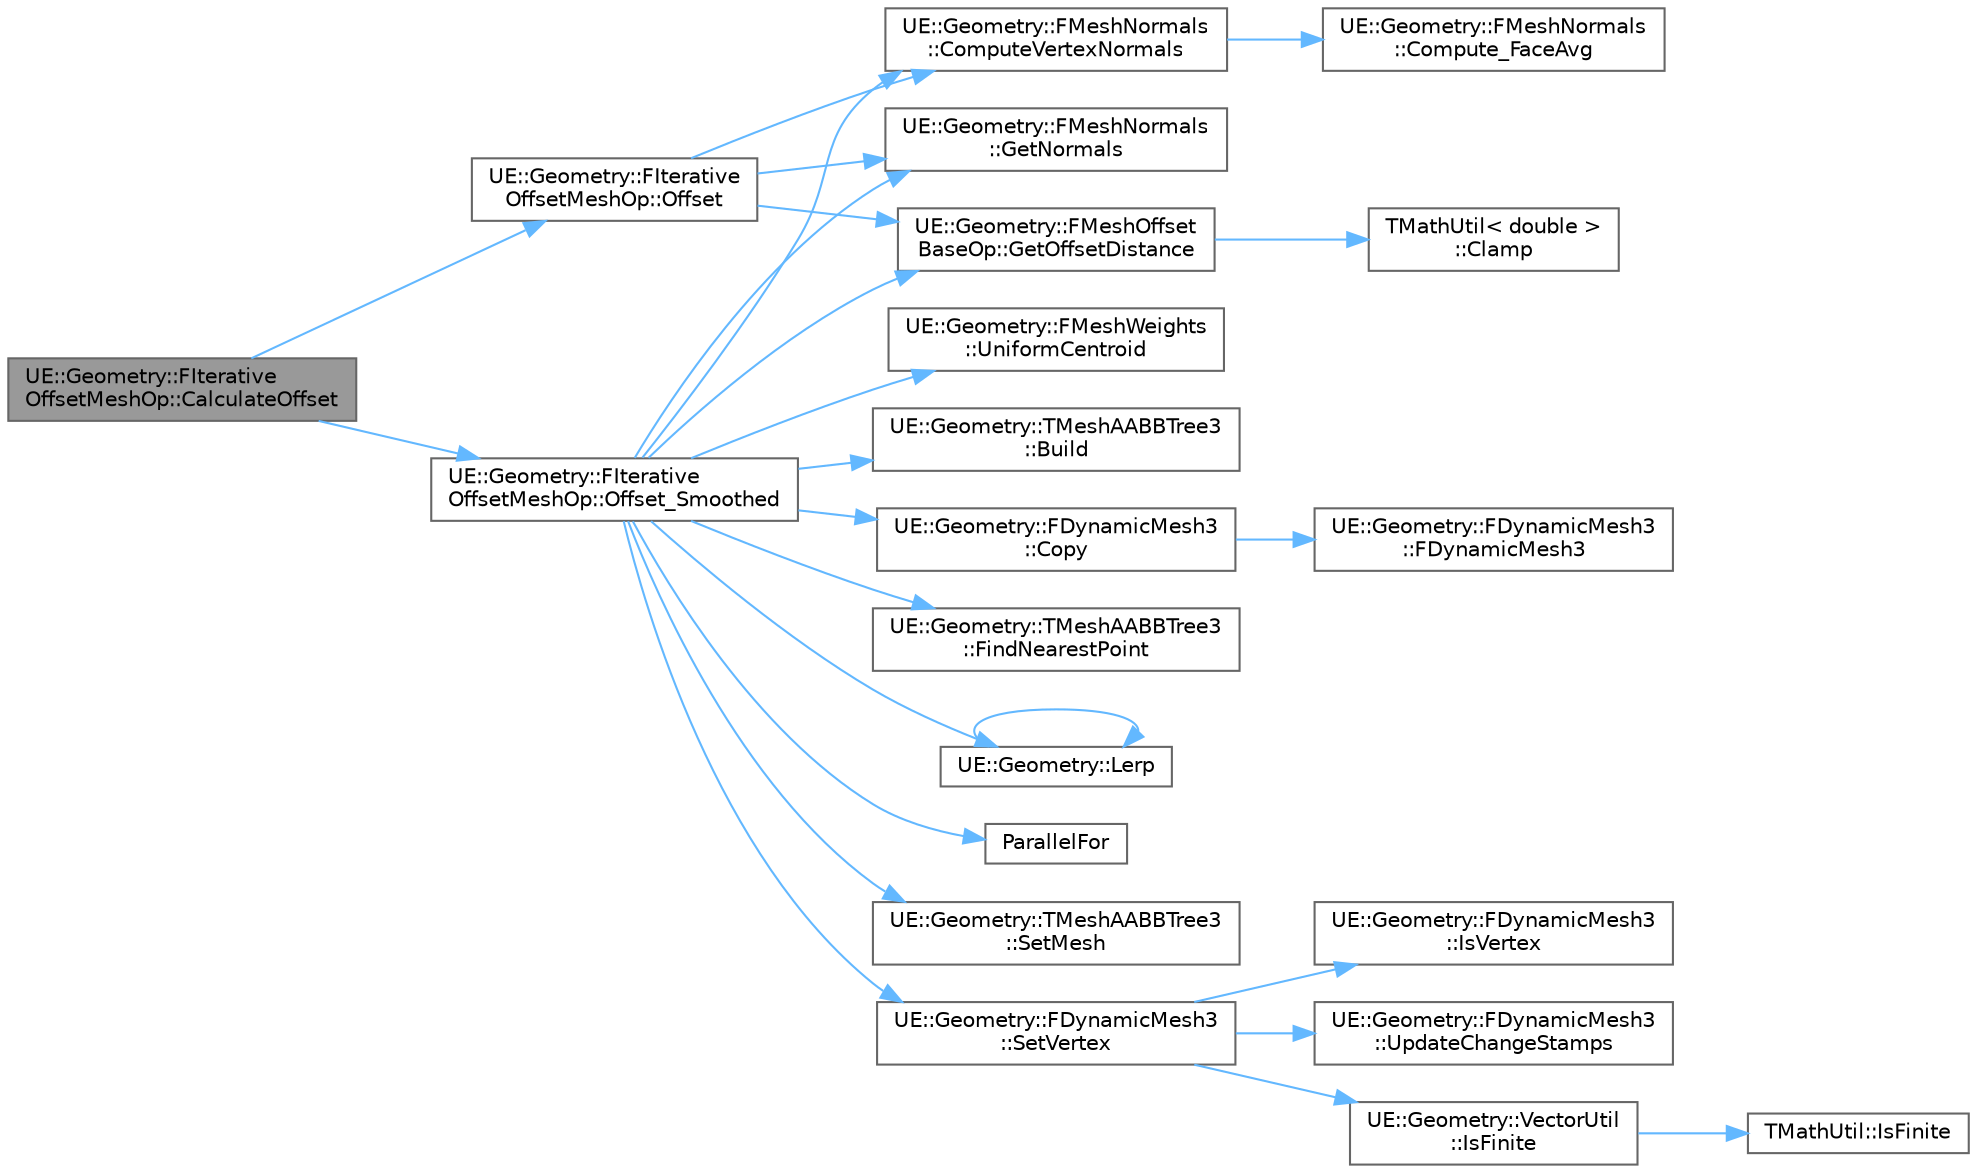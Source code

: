 digraph "UE::Geometry::FIterativeOffsetMeshOp::CalculateOffset"
{
 // INTERACTIVE_SVG=YES
 // LATEX_PDF_SIZE
  bgcolor="transparent";
  edge [fontname=Helvetica,fontsize=10,labelfontname=Helvetica,labelfontsize=10];
  node [fontname=Helvetica,fontsize=10,shape=box,height=0.2,width=0.4];
  rankdir="LR";
  Node1 [id="Node000001",label="UE::Geometry::FIterative\lOffsetMeshOp::CalculateOffset",height=0.2,width=0.4,color="gray40", fillcolor="grey60", style="filled", fontcolor="black",tooltip=" "];
  Node1 -> Node2 [id="edge1_Node000001_Node000002",color="steelblue1",style="solid",tooltip=" "];
  Node2 [id="Node000002",label="UE::Geometry::FIterative\lOffsetMeshOp::Offset",height=0.2,width=0.4,color="grey40", fillcolor="white", style="filled",URL="$df/d04/classUE_1_1Geometry_1_1FIterativeOffsetMeshOp.html#a1916bef94784bbcb411a64d1fc8b7c81",tooltip=" "];
  Node2 -> Node3 [id="edge2_Node000002_Node000003",color="steelblue1",style="solid",tooltip=" "];
  Node3 [id="Node000003",label="UE::Geometry::FMeshNormals\l::ComputeVertexNormals",height=0.2,width=0.4,color="grey40", fillcolor="white", style="filled",URL="$d6/dbe/classUE_1_1Geometry_1_1FMeshNormals.html#a97c4ac1a5b66f07a4977f269bdd464f1",tooltip="Compute standard per-vertex normals by averaging one-ring face normals."];
  Node3 -> Node4 [id="edge3_Node000003_Node000004",color="steelblue1",style="solid",tooltip=" "];
  Node4 [id="Node000004",label="UE::Geometry::FMeshNormals\l::Compute_FaceAvg",height=0.2,width=0.4,color="grey40", fillcolor="white", style="filled",URL="$d6/dbe/classUE_1_1Geometry_1_1FMeshNormals.html#a404555be9681f75f89957316229641f3",tooltip="Compute per-vertex normals using a custom combination of area-weighted and angle-weighted averaging o..."];
  Node2 -> Node5 [id="edge4_Node000002_Node000005",color="steelblue1",style="solid",tooltip=" "];
  Node5 [id="Node000005",label="UE::Geometry::FMeshNormals\l::GetNormals",height=0.2,width=0.4,color="grey40", fillcolor="white", style="filled",URL="$d6/dbe/classUE_1_1Geometry_1_1FMeshNormals.html#ac186c2014f61a2ba90a869832a4cadf2",tooltip=" "];
  Node2 -> Node6 [id="edge5_Node000002_Node000006",color="steelblue1",style="solid",tooltip=" "];
  Node6 [id="Node000006",label="UE::Geometry::FMeshOffset\lBaseOp::GetOffsetDistance",height=0.2,width=0.4,color="grey40", fillcolor="white", style="filled",URL="$d6/d81/classUE_1_1Geometry_1_1FMeshOffsetBaseOp.html#a270ed4c34153f34d1a6671d8b9744593",tooltip=" "];
  Node6 -> Node7 [id="edge6_Node000006_Node000007",color="steelblue1",style="solid",tooltip=" "];
  Node7 [id="Node000007",label="TMathUtil\< double \>\l::Clamp",height=0.2,width=0.4,color="grey40", fillcolor="white", style="filled",URL="$df/d8b/classTMathUtil.html#a5140b8f6ca300865afb4f248051d5b08",tooltip=" "];
  Node1 -> Node8 [id="edge7_Node000001_Node000008",color="steelblue1",style="solid",tooltip=" "];
  Node8 [id="Node000008",label="UE::Geometry::FIterative\lOffsetMeshOp::Offset_Smoothed",height=0.2,width=0.4,color="grey40", fillcolor="white", style="filled",URL="$df/d04/classUE_1_1Geometry_1_1FIterativeOffsetMeshOp.html#a58993bce6fbde916629061217850c765",tooltip=" "];
  Node8 -> Node9 [id="edge8_Node000008_Node000009",color="steelblue1",style="solid",tooltip=" "];
  Node9 [id="Node000009",label="UE::Geometry::TMeshAABBTree3\l::Build",height=0.2,width=0.4,color="grey40", fillcolor="white", style="filled",URL="$dc/dc1/classUE_1_1Geometry_1_1TMeshAABBTree3.html#a593ffda9e30e47bad1616b5a9be3c32a",tooltip=" "];
  Node8 -> Node3 [id="edge9_Node000008_Node000003",color="steelblue1",style="solid",tooltip=" "];
  Node8 -> Node10 [id="edge10_Node000008_Node000010",color="steelblue1",style="solid",tooltip=" "];
  Node10 [id="Node000010",label="UE::Geometry::FDynamicMesh3\l::Copy",height=0.2,width=0.4,color="grey40", fillcolor="white", style="filled",URL="$d2/d27/classUE_1_1Geometry_1_1FDynamicMesh3.html#a178849b645e6807449f887b2e155bcd1",tooltip="Set internal data structures to be a copy of input mesh using the specified attributes."];
  Node10 -> Node11 [id="edge11_Node000010_Node000011",color="steelblue1",style="solid",tooltip=" "];
  Node11 [id="Node000011",label="UE::Geometry::FDynamicMesh3\l::FDynamicMesh3",height=0.2,width=0.4,color="grey40", fillcolor="white", style="filled",URL="$d2/d27/classUE_1_1Geometry_1_1FDynamicMesh3.html#af7477b3cc863bc9c125a01d1dd70b134",tooltip="Default constructor."];
  Node8 -> Node12 [id="edge12_Node000008_Node000012",color="steelblue1",style="solid",tooltip=" "];
  Node12 [id="Node000012",label="UE::Geometry::TMeshAABBTree3\l::FindNearestPoint",height=0.2,width=0.4,color="grey40", fillcolor="white", style="filled",URL="$dc/dc1/classUE_1_1Geometry_1_1TMeshAABBTree3.html#aaad3609544ddc528a0fb7f9062808061",tooltip="Convenience function that calls FindNearestTriangle and then finds nearest point."];
  Node8 -> Node5 [id="edge13_Node000008_Node000005",color="steelblue1",style="solid",tooltip=" "];
  Node8 -> Node6 [id="edge14_Node000008_Node000006",color="steelblue1",style="solid",tooltip=" "];
  Node8 -> Node13 [id="edge15_Node000008_Node000013",color="steelblue1",style="solid",tooltip=" "];
  Node13 [id="Node000013",label="UE::Geometry::Lerp",height=0.2,width=0.4,color="grey40", fillcolor="white", style="filled",URL="$d9/d39/namespaceUE_1_1Geometry.html#acbc1ebe7ebf2dfa4a7f32b05b9a84dc2",tooltip=" "];
  Node13 -> Node13 [id="edge16_Node000013_Node000013",color="steelblue1",style="solid",tooltip=" "];
  Node8 -> Node14 [id="edge17_Node000008_Node000014",color="steelblue1",style="solid",tooltip=" "];
  Node14 [id="Node000014",label="ParallelFor",height=0.2,width=0.4,color="grey40", fillcolor="white", style="filled",URL="$d2/da1/ParallelFor_8h.html#a68b625089b9c041b662a1605dbef98f0",tooltip="General purpose parallel for that uses the taskgraph."];
  Node8 -> Node15 [id="edge18_Node000008_Node000015",color="steelblue1",style="solid",tooltip=" "];
  Node15 [id="Node000015",label="UE::Geometry::TMeshAABBTree3\l::SetMesh",height=0.2,width=0.4,color="grey40", fillcolor="white", style="filled",URL="$dc/dc1/classUE_1_1Geometry_1_1TMeshAABBTree3.html#a3478f030d8ba2b507c477aa3f122ae35",tooltip=" "];
  Node8 -> Node16 [id="edge19_Node000008_Node000016",color="steelblue1",style="solid",tooltip=" "];
  Node16 [id="Node000016",label="UE::Geometry::FDynamicMesh3\l::SetVertex",height=0.2,width=0.4,color="grey40", fillcolor="white", style="filled",URL="$d2/d27/classUE_1_1Geometry_1_1FDynamicMesh3.html#a2c2c5d57a02be4fda3a9813c57ee86be",tooltip="Set vertex position."];
  Node16 -> Node17 [id="edge20_Node000016_Node000017",color="steelblue1",style="solid",tooltip=" "];
  Node17 [id="Node000017",label="UE::Geometry::VectorUtil\l::IsFinite",height=0.2,width=0.4,color="grey40", fillcolor="white", style="filled",URL="$d9/dcb/namespaceUE_1_1Geometry_1_1VectorUtil.html#a0a51e65e89e1fc649f40baac17052ea0",tooltip=" "];
  Node17 -> Node18 [id="edge21_Node000017_Node000018",color="steelblue1",style="solid",tooltip=" "];
  Node18 [id="Node000018",label="TMathUtil::IsFinite",height=0.2,width=0.4,color="grey40", fillcolor="white", style="filled",URL="$df/d8b/classTMathUtil.html#a288d52b034a44372d37027a4cd5cf3ed",tooltip=" "];
  Node16 -> Node19 [id="edge22_Node000016_Node000019",color="steelblue1",style="solid",tooltip=" "];
  Node19 [id="Node000019",label="UE::Geometry::FDynamicMesh3\l::IsVertex",height=0.2,width=0.4,color="grey40", fillcolor="white", style="filled",URL="$d2/d27/classUE_1_1Geometry_1_1FDynamicMesh3.html#a93b441f84cc969efbd03235000222643",tooltip=" "];
  Node16 -> Node20 [id="edge23_Node000016_Node000020",color="steelblue1",style="solid",tooltip=" "];
  Node20 [id="Node000020",label="UE::Geometry::FDynamicMesh3\l::UpdateChangeStamps",height=0.2,width=0.4,color="grey40", fillcolor="white", style="filled",URL="$d2/d27/classUE_1_1Geometry_1_1FDynamicMesh3.html#ae214ebf143760af35e963863ecf09024",tooltip="Increment the specified ChangeStamps, if they are enabled."];
  Node8 -> Node21 [id="edge24_Node000008_Node000021",color="steelblue1",style="solid",tooltip=" "];
  Node21 [id="Node000021",label="UE::Geometry::FMeshWeights\l::UniformCentroid",height=0.2,width=0.4,color="grey40", fillcolor="white", style="filled",URL="$df/dc7/classUE_1_1Geometry_1_1FMeshWeights.html#a897c5f139743a901928c01aa2e640a69",tooltip="Compute uniform centroid of a vertex one-ring."];
}

